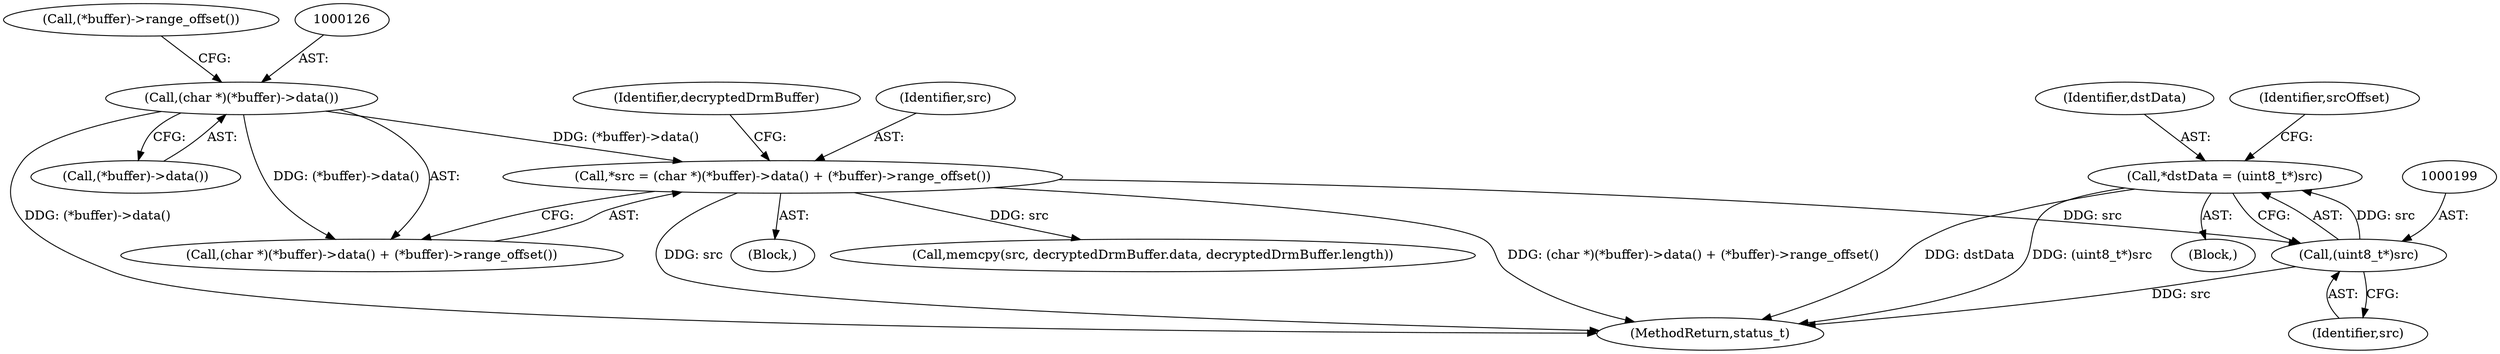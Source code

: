 digraph "0_Android_e248db02fbab2ee9162940bc19f087fd7d96cb9d@pointer" {
"1000196" [label="(Call,*dstData = (uint8_t*)src)"];
"1000198" [label="(Call,(uint8_t*)src)"];
"1000122" [label="(Call,*src = (char *)(*buffer)->data() + (*buffer)->range_offset())"];
"1000125" [label="(Call,(char *)(*buffer)->data())"];
"1000125" [label="(Call,(char *)(*buffer)->data())"];
"1000203" [label="(Identifier,srcOffset)"];
"1000378" [label="(Call,memcpy(src, decryptedDrmBuffer.data, decryptedDrmBuffer.length))"];
"1000128" [label="(Call,(*buffer)->range_offset())"];
"1000198" [label="(Call,(uint8_t*)src)"];
"1000122" [label="(Call,*src = (char *)(*buffer)->data() + (*buffer)->range_offset())"];
"1000406" [label="(MethodReturn,status_t)"];
"1000200" [label="(Identifier,src)"];
"1000197" [label="(Identifier,dstData)"];
"1000103" [label="(Block,)"];
"1000133" [label="(Identifier,decryptedDrmBuffer)"];
"1000127" [label="(Call,(*buffer)->data())"];
"1000194" [label="(Block,)"];
"1000123" [label="(Identifier,src)"];
"1000124" [label="(Call,(char *)(*buffer)->data() + (*buffer)->range_offset())"];
"1000196" [label="(Call,*dstData = (uint8_t*)src)"];
"1000196" -> "1000194"  [label="AST: "];
"1000196" -> "1000198"  [label="CFG: "];
"1000197" -> "1000196"  [label="AST: "];
"1000198" -> "1000196"  [label="AST: "];
"1000203" -> "1000196"  [label="CFG: "];
"1000196" -> "1000406"  [label="DDG: dstData"];
"1000196" -> "1000406"  [label="DDG: (uint8_t*)src"];
"1000198" -> "1000196"  [label="DDG: src"];
"1000198" -> "1000200"  [label="CFG: "];
"1000199" -> "1000198"  [label="AST: "];
"1000200" -> "1000198"  [label="AST: "];
"1000198" -> "1000406"  [label="DDG: src"];
"1000122" -> "1000198"  [label="DDG: src"];
"1000122" -> "1000103"  [label="AST: "];
"1000122" -> "1000124"  [label="CFG: "];
"1000123" -> "1000122"  [label="AST: "];
"1000124" -> "1000122"  [label="AST: "];
"1000133" -> "1000122"  [label="CFG: "];
"1000122" -> "1000406"  [label="DDG: src"];
"1000122" -> "1000406"  [label="DDG: (char *)(*buffer)->data() + (*buffer)->range_offset()"];
"1000125" -> "1000122"  [label="DDG: (*buffer)->data()"];
"1000122" -> "1000378"  [label="DDG: src"];
"1000125" -> "1000124"  [label="AST: "];
"1000125" -> "1000127"  [label="CFG: "];
"1000126" -> "1000125"  [label="AST: "];
"1000127" -> "1000125"  [label="AST: "];
"1000128" -> "1000125"  [label="CFG: "];
"1000125" -> "1000406"  [label="DDG: (*buffer)->data()"];
"1000125" -> "1000124"  [label="DDG: (*buffer)->data()"];
}
